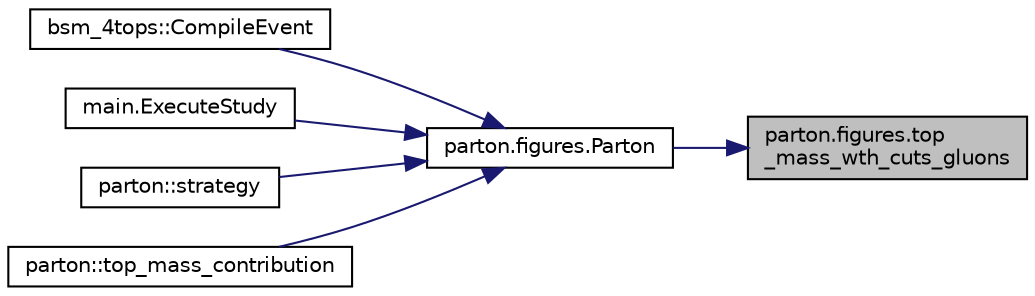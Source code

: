 digraph "parton.figures.top_mass_wth_cuts_gluons"
{
 // INTERACTIVE_SVG=YES
 // LATEX_PDF_SIZE
  edge [fontname="Helvetica",fontsize="10",labelfontname="Helvetica",labelfontsize="10"];
  node [fontname="Helvetica",fontsize="10",shape=record];
  rankdir="RL";
  Node1 [label="parton.figures.top\l_mass_wth_cuts_gluons",height=0.2,width=0.4,color="black", fillcolor="grey75", style="filled", fontcolor="black",tooltip=" "];
  Node1 -> Node2 [dir="back",color="midnightblue",fontsize="10",style="solid",fontname="Helvetica"];
  Node2 [label="parton.figures.Parton",height=0.2,width=0.4,color="black", fillcolor="white", style="filled",URL="$namespaceparton_1_1figures.html#a78f69be3ee69f972b3ff4f262602a669",tooltip=" "];
  Node2 -> Node3 [dir="back",color="midnightblue",fontsize="10",style="solid",fontname="Helvetica"];
  Node3 [label="bsm_4tops::CompileEvent",height=0.2,width=0.4,color="black", fillcolor="white", style="filled",URL="$classbsm__4tops.html#afcada10605cf6904f5e2d60c3791ffc3",tooltip=" "];
  Node2 -> Node4 [dir="back",color="midnightblue",fontsize="10",style="solid",fontname="Helvetica"];
  Node4 [label="main.ExecuteStudy",height=0.2,width=0.4,color="black", fillcolor="white", style="filled",URL="$namespacemain.html#a7afac8f5e46c718321f188d7888c2de0",tooltip=" "];
  Node2 -> Node5 [dir="back",color="midnightblue",fontsize="10",style="solid",fontname="Helvetica"];
  Node5 [label="parton::strategy",height=0.2,width=0.4,color="black", fillcolor="white", style="filled",URL="$classparton.html#abf09df1e5e6008e9af478a2f540947f8",tooltip=" "];
  Node2 -> Node6 [dir="back",color="midnightblue",fontsize="10",style="solid",fontname="Helvetica"];
  Node6 [label="parton::top_mass_contribution",height=0.2,width=0.4,color="black", fillcolor="white", style="filled",URL="$classparton.html#a1f13c60a6b920f983afdb18f352c4b2d",tooltip=" "];
}
